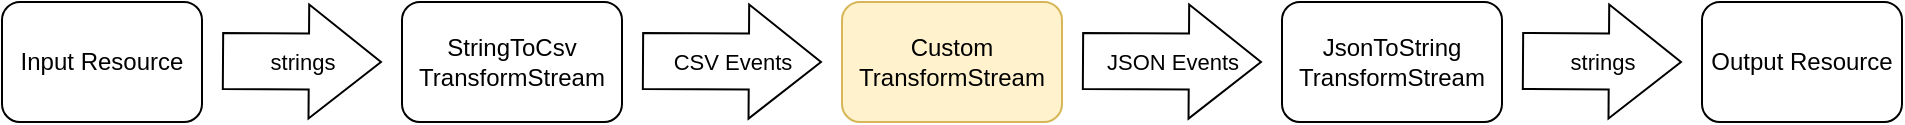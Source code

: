<mxfile version="20.2.7" type="device"><diagram id="_DlyV5wrtbHrpEcbKwUj" name="Page-1"><mxGraphModel dx="1422" dy="729" grid="1" gridSize="10" guides="1" tooltips="1" connect="1" arrows="1" fold="1" page="1" pageScale="1" pageWidth="850" pageHeight="1100" math="0" shadow="0"><root><mxCell id="0"/><mxCell id="1" parent="0"/><mxCell id="oEpzxonsFfrwnO2u7-vB-1" value="Input Resource" style="rounded=1;whiteSpace=wrap;html=1;" vertex="1" parent="1"><mxGeometry x="110" y="220" width="100" height="60" as="geometry"/></mxCell><mxCell id="oEpzxonsFfrwnO2u7-vB-3" value="strings" style="shape=flexArrow;endArrow=classic;html=1;rounded=0;endWidth=28;endSize=11.69;width=28;" edge="1" parent="1"><mxGeometry width="50" height="50" relative="1" as="geometry"><mxPoint x="220" y="249.5" as="sourcePoint"/><mxPoint x="300" y="250" as="targetPoint"/></mxGeometry></mxCell><mxCell id="oEpzxonsFfrwnO2u7-vB-5" value="StringToCsv&lt;br&gt;TransformStream" style="rounded=1;whiteSpace=wrap;html=1;" vertex="1" parent="1"><mxGeometry x="310" y="220" width="110" height="60" as="geometry"/></mxCell><mxCell id="oEpzxonsFfrwnO2u7-vB-6" value="CSV Events" style="shape=flexArrow;endArrow=classic;html=1;rounded=0;endWidth=28;endSize=11.69;width=28;" edge="1" parent="1"><mxGeometry width="50" height="50" relative="1" as="geometry"><mxPoint x="430" y="249.5" as="sourcePoint"/><mxPoint x="520" y="250" as="targetPoint"/></mxGeometry></mxCell><mxCell id="oEpzxonsFfrwnO2u7-vB-7" value="Custom&lt;br&gt;TransformStream" style="rounded=1;whiteSpace=wrap;html=1;fillColor=#fff2cc;strokeColor=#d6b656;" vertex="1" parent="1"><mxGeometry x="530" y="220" width="110" height="60" as="geometry"/></mxCell><mxCell id="oEpzxonsFfrwnO2u7-vB-8" value="JSON Events" style="shape=flexArrow;endArrow=classic;html=1;rounded=0;endWidth=28;endSize=11.69;width=28;" edge="1" parent="1"><mxGeometry width="50" height="50" relative="1" as="geometry"><mxPoint x="650" y="249.5" as="sourcePoint"/><mxPoint x="740" y="250" as="targetPoint"/></mxGeometry></mxCell><mxCell id="oEpzxonsFfrwnO2u7-vB-9" value="JsonToString&lt;br&gt;TransformStream" style="rounded=1;whiteSpace=wrap;html=1;" vertex="1" parent="1"><mxGeometry x="750" y="220" width="110" height="60" as="geometry"/></mxCell><mxCell id="oEpzxonsFfrwnO2u7-vB-10" value="strings" style="shape=flexArrow;endArrow=classic;html=1;rounded=0;endWidth=28;endSize=11.69;width=28;" edge="1" parent="1"><mxGeometry width="50" height="50" relative="1" as="geometry"><mxPoint x="870" y="249.5" as="sourcePoint"/><mxPoint x="950" y="250" as="targetPoint"/></mxGeometry></mxCell><mxCell id="oEpzxonsFfrwnO2u7-vB-12" value="Output Resource" style="rounded=1;whiteSpace=wrap;html=1;" vertex="1" parent="1"><mxGeometry x="960" y="220" width="100" height="60" as="geometry"/></mxCell></root></mxGraphModel></diagram></mxfile>